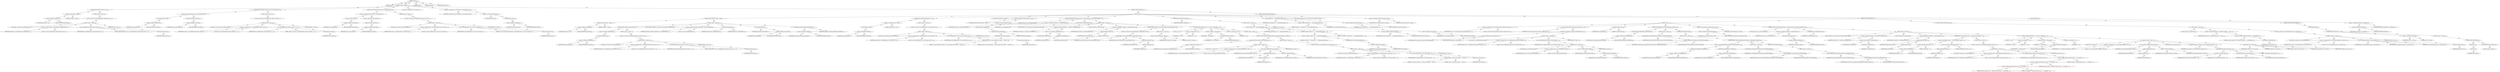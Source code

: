 digraph "execute" {  
"111669149703" [label = <(METHOD,execute)<SUB>225</SUB>> ]
"115964116998" [label = <(PARAM,this)<SUB>225</SUB>> ]
"25769803783" [label = <(BLOCK,&lt;empty&gt;,&lt;empty&gt;)<SUB>225</SUB>> ]
"47244640256" [label = <(CONTROL_STRUCTURE,IF,if (tarFile == null))<SUB>226</SUB>> ]
"30064771100" [label = <(&lt;operator&gt;.equals,tarFile == null)<SUB>226</SUB>> ]
"30064771101" [label = <(&lt;operator&gt;.fieldAccess,this.tarFile)<SUB>226</SUB>> ]
"68719476799" [label = <(IDENTIFIER,this,tarFile == null)> ]
"55834574857" [label = <(FIELD_IDENTIFIER,tarFile,tarFile)<SUB>226</SUB>> ]
"90194313218" [label = <(LITERAL,null,tarFile == null)<SUB>226</SUB>> ]
"25769803784" [label = <(BLOCK,&lt;empty&gt;,&lt;empty&gt;)<SUB>226</SUB>> ]
"30064771102" [label = <(&lt;operator&gt;.throw,throw new BuildException(&quot;tarfile attribute mus...)<SUB>227</SUB>> ]
"25769803785" [label = <(BLOCK,&lt;empty&gt;,&lt;empty&gt;)<SUB>227</SUB>> ]
"94489280513" [label = <(LOCAL,$obj0: org.apache.tools.ant.BuildException)<SUB>227</SUB>> ]
"30064771103" [label = <(&lt;operator&gt;.assignment,$obj0 = new BuildException(&quot;tarfile attribute m...)<SUB>227</SUB>> ]
"68719476800" [label = <(IDENTIFIER,$obj0,$obj0 = new BuildException(&quot;tarfile attribute m...)<SUB>227</SUB>> ]
"30064771104" [label = <(&lt;operator&gt;.alloc,new BuildException(&quot;tarfile attribute must be s...)<SUB>227</SUB>> ]
"30064771105" [label = <(&lt;init&gt;,new BuildException(&quot;tarfile attribute must be s...)<SUB>227</SUB>> ]
"68719476801" [label = <(IDENTIFIER,$obj0,new BuildException(&quot;tarfile attribute must be s...)<SUB>227</SUB>> ]
"90194313219" [label = <(LITERAL,&quot;tarfile attribute must be set!&quot;,new BuildException(&quot;tarfile attribute must be s...)<SUB>227</SUB>> ]
"30064771106" [label = <(getLocation,getLocation())<SUB>228</SUB>> ]
"68719476743" [label = <(IDENTIFIER,this,getLocation())<SUB>228</SUB>> ]
"68719476802" [label = <(IDENTIFIER,$obj0,&lt;empty&gt;)<SUB>227</SUB>> ]
"47244640257" [label = <(CONTROL_STRUCTURE,IF,if (tarFile.exists() &amp;&amp; tarFile.isDirectory()))<SUB>231</SUB>> ]
"30064771107" [label = <(&lt;operator&gt;.logicalAnd,tarFile.exists() &amp;&amp; tarFile.isDirectory())<SUB>231</SUB>> ]
"30064771108" [label = <(exists,this.tarFile.exists())<SUB>231</SUB>> ]
"30064771109" [label = <(&lt;operator&gt;.fieldAccess,this.tarFile)<SUB>231</SUB>> ]
"68719476803" [label = <(IDENTIFIER,this,this.tarFile.exists())> ]
"55834574858" [label = <(FIELD_IDENTIFIER,tarFile,tarFile)<SUB>231</SUB>> ]
"30064771110" [label = <(isDirectory,this.tarFile.isDirectory())<SUB>231</SUB>> ]
"30064771111" [label = <(&lt;operator&gt;.fieldAccess,this.tarFile)<SUB>231</SUB>> ]
"68719476804" [label = <(IDENTIFIER,this,this.tarFile.isDirectory())> ]
"55834574859" [label = <(FIELD_IDENTIFIER,tarFile,tarFile)<SUB>231</SUB>> ]
"25769803786" [label = <(BLOCK,&lt;empty&gt;,&lt;empty&gt;)<SUB>231</SUB>> ]
"30064771112" [label = <(&lt;operator&gt;.throw,throw new BuildException(&quot;tarfile is a director...)<SUB>232</SUB>> ]
"25769803787" [label = <(BLOCK,&lt;empty&gt;,&lt;empty&gt;)<SUB>232</SUB>> ]
"94489280514" [label = <(LOCAL,$obj1: org.apache.tools.ant.BuildException)<SUB>232</SUB>> ]
"30064771113" [label = <(&lt;operator&gt;.assignment,$obj1 = new BuildException(&quot;tarfile is a direct...)<SUB>232</SUB>> ]
"68719476805" [label = <(IDENTIFIER,$obj1,$obj1 = new BuildException(&quot;tarfile is a direct...)<SUB>232</SUB>> ]
"30064771114" [label = <(&lt;operator&gt;.alloc,new BuildException(&quot;tarfile is a directory!&quot;, g...)<SUB>232</SUB>> ]
"30064771115" [label = <(&lt;init&gt;,new BuildException(&quot;tarfile is a directory!&quot;, g...)<SUB>232</SUB>> ]
"68719476806" [label = <(IDENTIFIER,$obj1,new BuildException(&quot;tarfile is a directory!&quot;, g...)<SUB>232</SUB>> ]
"90194313220" [label = <(LITERAL,&quot;tarfile is a directory!&quot;,new BuildException(&quot;tarfile is a directory!&quot;, g...)<SUB>232</SUB>> ]
"30064771116" [label = <(getLocation,getLocation())<SUB>233</SUB>> ]
"68719476744" [label = <(IDENTIFIER,this,getLocation())<SUB>233</SUB>> ]
"68719476807" [label = <(IDENTIFIER,$obj1,&lt;empty&gt;)<SUB>232</SUB>> ]
"47244640258" [label = <(CONTROL_STRUCTURE,IF,if (tarFile.exists() &amp;&amp; !tarFile.canWrite()))<SUB>236</SUB>> ]
"30064771117" [label = <(&lt;operator&gt;.logicalAnd,tarFile.exists() &amp;&amp; !tarFile.canWrite())<SUB>236</SUB>> ]
"30064771118" [label = <(exists,this.tarFile.exists())<SUB>236</SUB>> ]
"30064771119" [label = <(&lt;operator&gt;.fieldAccess,this.tarFile)<SUB>236</SUB>> ]
"68719476808" [label = <(IDENTIFIER,this,this.tarFile.exists())> ]
"55834574860" [label = <(FIELD_IDENTIFIER,tarFile,tarFile)<SUB>236</SUB>> ]
"30064771120" [label = <(&lt;operator&gt;.logicalNot,!tarFile.canWrite())<SUB>236</SUB>> ]
"30064771121" [label = <(canWrite,this.tarFile.canWrite())<SUB>236</SUB>> ]
"30064771122" [label = <(&lt;operator&gt;.fieldAccess,this.tarFile)<SUB>236</SUB>> ]
"68719476809" [label = <(IDENTIFIER,this,this.tarFile.canWrite())> ]
"55834574861" [label = <(FIELD_IDENTIFIER,tarFile,tarFile)<SUB>236</SUB>> ]
"25769803788" [label = <(BLOCK,&lt;empty&gt;,&lt;empty&gt;)<SUB>236</SUB>> ]
"30064771123" [label = <(&lt;operator&gt;.throw,throw new BuildException(&quot;Can not write to the ...)<SUB>237</SUB>> ]
"25769803789" [label = <(BLOCK,&lt;empty&gt;,&lt;empty&gt;)<SUB>237</SUB>> ]
"94489280515" [label = <(LOCAL,$obj2: org.apache.tools.ant.BuildException)<SUB>237</SUB>> ]
"30064771124" [label = <(&lt;operator&gt;.assignment,$obj2 = new BuildException(&quot;Can not write to th...)<SUB>237</SUB>> ]
"68719476810" [label = <(IDENTIFIER,$obj2,$obj2 = new BuildException(&quot;Can not write to th...)<SUB>237</SUB>> ]
"30064771125" [label = <(&lt;operator&gt;.alloc,new BuildException(&quot;Can not write to the specif...)<SUB>237</SUB>> ]
"30064771126" [label = <(&lt;init&gt;,new BuildException(&quot;Can not write to the specif...)<SUB>237</SUB>> ]
"68719476811" [label = <(IDENTIFIER,$obj2,new BuildException(&quot;Can not write to the specif...)<SUB>237</SUB>> ]
"90194313221" [label = <(LITERAL,&quot;Can not write to the specified tarfile!&quot;,new BuildException(&quot;Can not write to the specif...)<SUB>237</SUB>> ]
"30064771127" [label = <(getLocation,getLocation())<SUB>238</SUB>> ]
"68719476745" [label = <(IDENTIFIER,this,getLocation())<SUB>238</SUB>> ]
"68719476812" [label = <(IDENTIFIER,$obj2,&lt;empty&gt;)<SUB>237</SUB>> ]
"94489280516" [label = <(LOCAL,Vector savedFileSets: java.util.Vector)<SUB>241</SUB>> ]
"30064771128" [label = <(&lt;operator&gt;.assignment,Vector savedFileSets = (Vector) filesets.clone())<SUB>241</SUB>> ]
"68719476813" [label = <(IDENTIFIER,savedFileSets,Vector savedFileSets = (Vector) filesets.clone())<SUB>241</SUB>> ]
"30064771129" [label = <(&lt;operator&gt;.cast,(Vector) filesets.clone())<SUB>241</SUB>> ]
"180388626432" [label = <(TYPE_REF,Vector,Vector)<SUB>241</SUB>> ]
"30064771130" [label = <(clone,this.filesets.clone())<SUB>241</SUB>> ]
"30064771131" [label = <(&lt;operator&gt;.fieldAccess,this.filesets)<SUB>241</SUB>> ]
"68719476814" [label = <(IDENTIFIER,this,this.filesets.clone())> ]
"55834574862" [label = <(FIELD_IDENTIFIER,filesets,filesets)<SUB>241</SUB>> ]
"47244640259" [label = <(CONTROL_STRUCTURE,TRY,try)<SUB>242</SUB>> ]
"25769803790" [label = <(BLOCK,try,try)<SUB>242</SUB>> ]
"47244640260" [label = <(CONTROL_STRUCTURE,IF,if (baseDir != null))<SUB>243</SUB>> ]
"30064771132" [label = <(&lt;operator&gt;.notEquals,baseDir != null)<SUB>243</SUB>> ]
"30064771133" [label = <(&lt;operator&gt;.fieldAccess,this.baseDir)<SUB>243</SUB>> ]
"68719476815" [label = <(IDENTIFIER,this,baseDir != null)> ]
"55834574863" [label = <(FIELD_IDENTIFIER,baseDir,baseDir)<SUB>243</SUB>> ]
"90194313222" [label = <(LITERAL,null,baseDir != null)<SUB>243</SUB>> ]
"25769803791" [label = <(BLOCK,&lt;empty&gt;,&lt;empty&gt;)<SUB>243</SUB>> ]
"47244640261" [label = <(CONTROL_STRUCTURE,IF,if (!baseDir.exists()))<SUB>244</SUB>> ]
"30064771134" [label = <(&lt;operator&gt;.logicalNot,!baseDir.exists())<SUB>244</SUB>> ]
"30064771135" [label = <(exists,this.baseDir.exists())<SUB>244</SUB>> ]
"30064771136" [label = <(&lt;operator&gt;.fieldAccess,this.baseDir)<SUB>244</SUB>> ]
"68719476816" [label = <(IDENTIFIER,this,this.baseDir.exists())> ]
"55834574864" [label = <(FIELD_IDENTIFIER,baseDir,baseDir)<SUB>244</SUB>> ]
"25769803792" [label = <(BLOCK,&lt;empty&gt;,&lt;empty&gt;)<SUB>244</SUB>> ]
"30064771137" [label = <(&lt;operator&gt;.throw,throw new BuildException(&quot;basedir does not exis...)<SUB>245</SUB>> ]
"25769803793" [label = <(BLOCK,&lt;empty&gt;,&lt;empty&gt;)<SUB>245</SUB>> ]
"94489280517" [label = <(LOCAL,$obj3: org.apache.tools.ant.BuildException)<SUB>245</SUB>> ]
"30064771138" [label = <(&lt;operator&gt;.assignment,$obj3 = new BuildException(&quot;basedir does not ex...)<SUB>245</SUB>> ]
"68719476817" [label = <(IDENTIFIER,$obj3,$obj3 = new BuildException(&quot;basedir does not ex...)<SUB>245</SUB>> ]
"30064771139" [label = <(&lt;operator&gt;.alloc,new BuildException(&quot;basedir does not exist!&quot;, g...)<SUB>245</SUB>> ]
"30064771140" [label = <(&lt;init&gt;,new BuildException(&quot;basedir does not exist!&quot;, g...)<SUB>245</SUB>> ]
"68719476818" [label = <(IDENTIFIER,$obj3,new BuildException(&quot;basedir does not exist!&quot;, g...)<SUB>245</SUB>> ]
"90194313223" [label = <(LITERAL,&quot;basedir does not exist!&quot;,new BuildException(&quot;basedir does not exist!&quot;, g...)<SUB>245</SUB>> ]
"30064771141" [label = <(getLocation,getLocation())<SUB>246</SUB>> ]
"68719476746" [label = <(IDENTIFIER,this,getLocation())<SUB>246</SUB>> ]
"68719476819" [label = <(IDENTIFIER,$obj3,&lt;empty&gt;)<SUB>245</SUB>> ]
"94489280518" [label = <(LOCAL,TarFileSet mainFileSet: org.apache.tools.ant.taskdefs.Tar$TarFileSet)<SUB>250</SUB>> ]
"30064771142" [label = <(&lt;operator&gt;.assignment,TarFileSet mainFileSet = new TarFileSet(fileset))<SUB>250</SUB>> ]
"68719476820" [label = <(IDENTIFIER,mainFileSet,TarFileSet mainFileSet = new TarFileSet(fileset))<SUB>250</SUB>> ]
"30064771143" [label = <(&lt;operator&gt;.alloc,new TarFileSet(fileset))<SUB>250</SUB>> ]
"30064771144" [label = <(&lt;init&gt;,new TarFileSet(fileset))<SUB>250</SUB>> ]
"68719476821" [label = <(IDENTIFIER,mainFileSet,new TarFileSet(fileset))<SUB>250</SUB>> ]
"68719476822" [label = <(IDENTIFIER,fileset,new TarFileSet(fileset))<SUB>250</SUB>> ]
"30064771145" [label = <(setDir,setDir(baseDir))<SUB>251</SUB>> ]
"68719476823" [label = <(IDENTIFIER,mainFileSet,setDir(baseDir))<SUB>251</SUB>> ]
"30064771146" [label = <(&lt;operator&gt;.fieldAccess,this.baseDir)<SUB>251</SUB>> ]
"68719476824" [label = <(IDENTIFIER,this,setDir(baseDir))> ]
"55834574865" [label = <(FIELD_IDENTIFIER,baseDir,baseDir)<SUB>251</SUB>> ]
"30064771147" [label = <(addElement,this.filesets.addElement(mainFileSet))<SUB>252</SUB>> ]
"30064771148" [label = <(&lt;operator&gt;.fieldAccess,this.filesets)<SUB>252</SUB>> ]
"68719476825" [label = <(IDENTIFIER,this,this.filesets.addElement(mainFileSet))> ]
"55834574866" [label = <(FIELD_IDENTIFIER,filesets,filesets)<SUB>252</SUB>> ]
"68719476826" [label = <(IDENTIFIER,mainFileSet,this.filesets.addElement(mainFileSet))<SUB>252</SUB>> ]
"47244640262" [label = <(CONTROL_STRUCTURE,IF,if (filesets.size() == 0))<SUB>255</SUB>> ]
"30064771149" [label = <(&lt;operator&gt;.equals,filesets.size() == 0)<SUB>255</SUB>> ]
"30064771150" [label = <(size,this.filesets.size())<SUB>255</SUB>> ]
"30064771151" [label = <(&lt;operator&gt;.fieldAccess,this.filesets)<SUB>255</SUB>> ]
"68719476827" [label = <(IDENTIFIER,this,this.filesets.size())> ]
"55834574867" [label = <(FIELD_IDENTIFIER,filesets,filesets)<SUB>255</SUB>> ]
"90194313224" [label = <(LITERAL,0,filesets.size() == 0)<SUB>255</SUB>> ]
"25769803794" [label = <(BLOCK,&lt;empty&gt;,&lt;empty&gt;)<SUB>255</SUB>> ]
"30064771152" [label = <(&lt;operator&gt;.throw,throw new BuildException(&quot;You must supply eithe...)<SUB>256</SUB>> ]
"25769803795" [label = <(BLOCK,&lt;empty&gt;,&lt;empty&gt;)<SUB>256</SUB>> ]
"94489280519" [label = <(LOCAL,$obj4: org.apache.tools.ant.BuildException)<SUB>256</SUB>> ]
"30064771153" [label = <(&lt;operator&gt;.assignment,$obj4 = new BuildException(&quot;You must supply eit...)<SUB>256</SUB>> ]
"68719476828" [label = <(IDENTIFIER,$obj4,$obj4 = new BuildException(&quot;You must supply eit...)<SUB>256</SUB>> ]
"30064771154" [label = <(&lt;operator&gt;.alloc,new BuildException(&quot;You must supply either a ba...)<SUB>256</SUB>> ]
"30064771155" [label = <(&lt;init&gt;,new BuildException(&quot;You must supply either a ba...)<SUB>256</SUB>> ]
"68719476829" [label = <(IDENTIFIER,$obj4,new BuildException(&quot;You must supply either a ba...)<SUB>256</SUB>> ]
"30064771156" [label = <(&lt;operator&gt;.addition,&quot;You must supply either a basedir &quot; + &quot;attribut...)<SUB>256</SUB>> ]
"90194313225" [label = <(LITERAL,&quot;You must supply either a basedir &quot;,&quot;You must supply either a basedir &quot; + &quot;attribut...)<SUB>256</SUB>> ]
"90194313226" [label = <(LITERAL,&quot;attribute or some nested filesets.&quot;,&quot;You must supply either a basedir &quot; + &quot;attribut...)<SUB>257</SUB>> ]
"30064771157" [label = <(getLocation,getLocation())<SUB>258</SUB>> ]
"68719476747" [label = <(IDENTIFIER,this,getLocation())<SUB>258</SUB>> ]
"68719476830" [label = <(IDENTIFIER,$obj4,&lt;empty&gt;)<SUB>256</SUB>> ]
"94489280520" [label = <(LOCAL,boolean upToDate: boolean)<SUB>263</SUB>> ]
"30064771158" [label = <(&lt;operator&gt;.assignment,boolean upToDate = true)<SUB>263</SUB>> ]
"68719476831" [label = <(IDENTIFIER,upToDate,boolean upToDate = true)<SUB>263</SUB>> ]
"90194313227" [label = <(LITERAL,true,boolean upToDate = true)<SUB>263</SUB>> ]
"47244640263" [label = <(CONTROL_STRUCTURE,FOR,for (Enumeration e = filesets.elements(); Some(e.hasMoreElements()); ))<SUB>264</SUB>> ]
"94489280521" [label = <(LOCAL,Enumeration e: java.util.Enumeration)<SUB>264</SUB>> ]
"30064771159" [label = <(&lt;operator&gt;.assignment,Enumeration e = filesets.elements())<SUB>264</SUB>> ]
"68719476832" [label = <(IDENTIFIER,e,Enumeration e = filesets.elements())<SUB>264</SUB>> ]
"30064771160" [label = <(elements,this.filesets.elements())<SUB>264</SUB>> ]
"30064771161" [label = <(&lt;operator&gt;.fieldAccess,this.filesets)<SUB>264</SUB>> ]
"68719476833" [label = <(IDENTIFIER,this,this.filesets.elements())> ]
"55834574868" [label = <(FIELD_IDENTIFIER,filesets,filesets)<SUB>264</SUB>> ]
"30064771162" [label = <(hasMoreElements,e.hasMoreElements())<SUB>264</SUB>> ]
"68719476834" [label = <(IDENTIFIER,e,e.hasMoreElements())<SUB>264</SUB>> ]
"25769803796" [label = <(BLOCK,&lt;empty&gt;,&lt;empty&gt;)<SUB>264</SUB>> ]
"94489280522" [label = <(LOCAL,TarFileSet fs: org.apache.tools.ant.taskdefs.Tar$TarFileSet)<SUB>265</SUB>> ]
"30064771163" [label = <(&lt;operator&gt;.assignment,TarFileSet fs = (TarFileSet) e.nextElement())<SUB>265</SUB>> ]
"68719476835" [label = <(IDENTIFIER,fs,TarFileSet fs = (TarFileSet) e.nextElement())<SUB>265</SUB>> ]
"30064771164" [label = <(&lt;operator&gt;.cast,(TarFileSet) e.nextElement())<SUB>265</SUB>> ]
"180388626433" [label = <(TYPE_REF,TarFileSet,TarFileSet)<SUB>265</SUB>> ]
"30064771165" [label = <(nextElement,e.nextElement())<SUB>265</SUB>> ]
"68719476836" [label = <(IDENTIFIER,e,e.nextElement())<SUB>265</SUB>> ]
"94489280523" [label = <(LOCAL,String[] files: java.lang.String[])<SUB>266</SUB>> ]
"30064771166" [label = <(&lt;operator&gt;.assignment,String[] files = fs.getFiles(getProject()))<SUB>266</SUB>> ]
"68719476837" [label = <(IDENTIFIER,files,String[] files = fs.getFiles(getProject()))<SUB>266</SUB>> ]
"30064771167" [label = <(getFiles,getFiles(getProject()))<SUB>266</SUB>> ]
"68719476838" [label = <(IDENTIFIER,fs,getFiles(getProject()))<SUB>266</SUB>> ]
"30064771168" [label = <(getProject,getProject())<SUB>266</SUB>> ]
"68719476748" [label = <(IDENTIFIER,this,getProject())<SUB>266</SUB>> ]
"47244640264" [label = <(CONTROL_STRUCTURE,IF,if (!archiveIsUpToDate(files, fs.getDir(getProject()))))<SUB>268</SUB>> ]
"30064771169" [label = <(&lt;operator&gt;.logicalNot,!archiveIsUpToDate(files, fs.getDir(getProject())))<SUB>268</SUB>> ]
"30064771170" [label = <(archiveIsUpToDate,archiveIsUpToDate(files, fs.getDir(getProject())))<SUB>268</SUB>> ]
"68719476750" [label = <(IDENTIFIER,this,archiveIsUpToDate(files, fs.getDir(getProject())))<SUB>268</SUB>> ]
"68719476839" [label = <(IDENTIFIER,files,archiveIsUpToDate(files, fs.getDir(getProject())))<SUB>268</SUB>> ]
"30064771171" [label = <(getDir,getDir(getProject()))<SUB>268</SUB>> ]
"68719476840" [label = <(IDENTIFIER,fs,getDir(getProject()))<SUB>268</SUB>> ]
"30064771172" [label = <(getProject,getProject())<SUB>268</SUB>> ]
"68719476749" [label = <(IDENTIFIER,this,getProject())<SUB>268</SUB>> ]
"25769803797" [label = <(BLOCK,&lt;empty&gt;,&lt;empty&gt;)<SUB>268</SUB>> ]
"30064771173" [label = <(&lt;operator&gt;.assignment,upToDate = false)<SUB>269</SUB>> ]
"68719476841" [label = <(IDENTIFIER,upToDate,upToDate = false)<SUB>269</SUB>> ]
"90194313228" [label = <(LITERAL,false,upToDate = false)<SUB>269</SUB>> ]
"47244640265" [label = <(CONTROL_STRUCTURE,FOR,for (int i = 0; Some(i &lt; files.length); ++i))<SUB>272</SUB>> ]
"94489280524" [label = <(LOCAL,int i: int)<SUB>272</SUB>> ]
"30064771174" [label = <(&lt;operator&gt;.assignment,int i = 0)<SUB>272</SUB>> ]
"68719476842" [label = <(IDENTIFIER,i,int i = 0)<SUB>272</SUB>> ]
"90194313229" [label = <(LITERAL,0,int i = 0)<SUB>272</SUB>> ]
"30064771175" [label = <(&lt;operator&gt;.lessThan,i &lt; files.length)<SUB>272</SUB>> ]
"68719476843" [label = <(IDENTIFIER,i,i &lt; files.length)<SUB>272</SUB>> ]
"30064771176" [label = <(&lt;operator&gt;.fieldAccess,files.length)<SUB>272</SUB>> ]
"68719476844" [label = <(IDENTIFIER,files,i &lt; files.length)<SUB>272</SUB>> ]
"55834574869" [label = <(FIELD_IDENTIFIER,length,length)<SUB>272</SUB>> ]
"30064771177" [label = <(&lt;operator&gt;.preIncrement,++i)<SUB>272</SUB>> ]
"68719476845" [label = <(IDENTIFIER,i,++i)<SUB>272</SUB>> ]
"25769803798" [label = <(BLOCK,&lt;empty&gt;,&lt;empty&gt;)<SUB>272</SUB>> ]
"47244640266" [label = <(CONTROL_STRUCTURE,IF,if (this.tarFile.equals(new File(fs.getDir(getProject()), files[i]))))<SUB>273</SUB>> ]
"30064771178" [label = <(equals,this.tarFile.equals(new File(fs.getDir(getProje...)<SUB>273</SUB>> ]
"30064771179" [label = <(&lt;operator&gt;.fieldAccess,this.tarFile)<SUB>273</SUB>> ]
"68719476846" [label = <(IDENTIFIER,this,this.tarFile.equals(new File(fs.getDir(getProje...)> ]
"55834574870" [label = <(FIELD_IDENTIFIER,tarFile,tarFile)<SUB>273</SUB>> ]
"25769803799" [label = <(BLOCK,&lt;empty&gt;,&lt;empty&gt;)<SUB>273</SUB>> ]
"94489280525" [label = <(LOCAL,$obj5: java.io.File)<SUB>273</SUB>> ]
"30064771180" [label = <(&lt;operator&gt;.assignment,$obj5 = new File(fs.getDir(getProject()), files...)<SUB>273</SUB>> ]
"68719476847" [label = <(IDENTIFIER,$obj5,$obj5 = new File(fs.getDir(getProject()), files...)<SUB>273</SUB>> ]
"30064771181" [label = <(&lt;operator&gt;.alloc,new File(fs.getDir(getProject()), files[i]))<SUB>273</SUB>> ]
"30064771182" [label = <(&lt;init&gt;,new File(fs.getDir(getProject()), files[i]))<SUB>273</SUB>> ]
"68719476848" [label = <(IDENTIFIER,$obj5,new File(fs.getDir(getProject()), files[i]))<SUB>273</SUB>> ]
"30064771183" [label = <(getDir,getDir(getProject()))<SUB>273</SUB>> ]
"68719476849" [label = <(IDENTIFIER,fs,getDir(getProject()))<SUB>273</SUB>> ]
"30064771184" [label = <(getProject,getProject())<SUB>273</SUB>> ]
"68719476751" [label = <(IDENTIFIER,this,getProject())<SUB>273</SUB>> ]
"30064771185" [label = <(&lt;operator&gt;.indexAccess,files[i])<SUB>274</SUB>> ]
"68719476850" [label = <(IDENTIFIER,files,new File(fs.getDir(getProject()), files[i]))<SUB>274</SUB>> ]
"68719476851" [label = <(IDENTIFIER,i,new File(fs.getDir(getProject()), files[i]))<SUB>274</SUB>> ]
"68719476852" [label = <(IDENTIFIER,$obj5,&lt;empty&gt;)<SUB>273</SUB>> ]
"25769803800" [label = <(BLOCK,&lt;empty&gt;,&lt;empty&gt;)<SUB>274</SUB>> ]
"30064771186" [label = <(&lt;operator&gt;.throw,throw new BuildException(&quot;A tar file cannot inc...)<SUB>275</SUB>> ]
"25769803801" [label = <(BLOCK,&lt;empty&gt;,&lt;empty&gt;)<SUB>275</SUB>> ]
"94489280526" [label = <(LOCAL,$obj6: org.apache.tools.ant.BuildException)<SUB>275</SUB>> ]
"30064771187" [label = <(&lt;operator&gt;.assignment,$obj6 = new BuildException(&quot;A tar file cannot i...)<SUB>275</SUB>> ]
"68719476853" [label = <(IDENTIFIER,$obj6,$obj6 = new BuildException(&quot;A tar file cannot i...)<SUB>275</SUB>> ]
"30064771188" [label = <(&lt;operator&gt;.alloc,new BuildException(&quot;A tar file cannot include &quot;...)<SUB>275</SUB>> ]
"30064771189" [label = <(&lt;init&gt;,new BuildException(&quot;A tar file cannot include &quot;...)<SUB>275</SUB>> ]
"68719476854" [label = <(IDENTIFIER,$obj6,new BuildException(&quot;A tar file cannot include &quot;...)<SUB>275</SUB>> ]
"30064771190" [label = <(&lt;operator&gt;.addition,&quot;A tar file cannot include &quot; + &quot;itself&quot;)<SUB>275</SUB>> ]
"90194313230" [label = <(LITERAL,&quot;A tar file cannot include &quot;,&quot;A tar file cannot include &quot; + &quot;itself&quot;)<SUB>275</SUB>> ]
"90194313231" [label = <(LITERAL,&quot;itself&quot;,&quot;A tar file cannot include &quot; + &quot;itself&quot;)<SUB>276</SUB>> ]
"30064771191" [label = <(getLocation,getLocation())<SUB>276</SUB>> ]
"68719476752" [label = <(IDENTIFIER,this,getLocation())<SUB>276</SUB>> ]
"68719476855" [label = <(IDENTIFIER,$obj6,&lt;empty&gt;)<SUB>275</SUB>> ]
"47244640267" [label = <(CONTROL_STRUCTURE,IF,if (upToDate))<SUB>281</SUB>> ]
"68719476856" [label = <(IDENTIFIER,upToDate,if (upToDate))<SUB>281</SUB>> ]
"25769803802" [label = <(BLOCK,&lt;empty&gt;,&lt;empty&gt;)<SUB>281</SUB>> ]
"30064771192" [label = <(log,log(&quot;Nothing to do: &quot; + tarFile.getAbsolutePath...)<SUB>282</SUB>> ]
"68719476753" [label = <(IDENTIFIER,this,log(&quot;Nothing to do: &quot; + tarFile.getAbsolutePath...)<SUB>282</SUB>> ]
"30064771193" [label = <(&lt;operator&gt;.addition,&quot;Nothing to do: &quot; + tarFile.getAbsolutePath() +...)<SUB>282</SUB>> ]
"30064771194" [label = <(&lt;operator&gt;.addition,&quot;Nothing to do: &quot; + tarFile.getAbsolutePath())<SUB>282</SUB>> ]
"90194313232" [label = <(LITERAL,&quot;Nothing to do: &quot;,&quot;Nothing to do: &quot; + tarFile.getAbsolutePath())<SUB>282</SUB>> ]
"30064771195" [label = <(getAbsolutePath,this.tarFile.getAbsolutePath())<SUB>282</SUB>> ]
"30064771196" [label = <(&lt;operator&gt;.fieldAccess,this.tarFile)<SUB>282</SUB>> ]
"68719476857" [label = <(IDENTIFIER,this,this.tarFile.getAbsolutePath())> ]
"55834574871" [label = <(FIELD_IDENTIFIER,tarFile,tarFile)<SUB>282</SUB>> ]
"90194313233" [label = <(LITERAL,&quot; is up to date.&quot;,&quot;Nothing to do: &quot; + tarFile.getAbsolutePath() +...)<SUB>283</SUB>> ]
"30064771197" [label = <(&lt;operator&gt;.fieldAccess,Project.MSG_INFO)<SUB>283</SUB>> ]
"68719476858" [label = <(IDENTIFIER,Project,log(&quot;Nothing to do: &quot; + tarFile.getAbsolutePath...)<SUB>283</SUB>> ]
"55834574872" [label = <(FIELD_IDENTIFIER,MSG_INFO,MSG_INFO)<SUB>283</SUB>> ]
"146028888065" [label = <(RETURN,return;,return;)<SUB>284</SUB>> ]
"30064771198" [label = <(log,log(&quot;Building tar: &quot; + tarFile.getAbsolutePath(...)<SUB>287</SUB>> ]
"68719476754" [label = <(IDENTIFIER,this,log(&quot;Building tar: &quot; + tarFile.getAbsolutePath(...)<SUB>287</SUB>> ]
"30064771199" [label = <(&lt;operator&gt;.addition,&quot;Building tar: &quot; + tarFile.getAbsolutePath())<SUB>287</SUB>> ]
"90194313234" [label = <(LITERAL,&quot;Building tar: &quot;,&quot;Building tar: &quot; + tarFile.getAbsolutePath())<SUB>287</SUB>> ]
"30064771200" [label = <(getAbsolutePath,this.tarFile.getAbsolutePath())<SUB>287</SUB>> ]
"30064771201" [label = <(&lt;operator&gt;.fieldAccess,this.tarFile)<SUB>287</SUB>> ]
"68719476859" [label = <(IDENTIFIER,this,this.tarFile.getAbsolutePath())> ]
"55834574873" [label = <(FIELD_IDENTIFIER,tarFile,tarFile)<SUB>287</SUB>> ]
"30064771202" [label = <(&lt;operator&gt;.fieldAccess,Project.MSG_INFO)<SUB>287</SUB>> ]
"68719476860" [label = <(IDENTIFIER,Project,log(&quot;Building tar: &quot; + tarFile.getAbsolutePath(...)<SUB>287</SUB>> ]
"55834574874" [label = <(FIELD_IDENTIFIER,MSG_INFO,MSG_INFO)<SUB>287</SUB>> ]
"94489280527" [label = <(LOCAL,TarOutputStream tOut: org.apache.tools.tar.TarOutputStream)<SUB>289</SUB>> ]
"30064771203" [label = <(&lt;operator&gt;.assignment,TarOutputStream tOut = null)<SUB>289</SUB>> ]
"68719476861" [label = <(IDENTIFIER,tOut,TarOutputStream tOut = null)<SUB>289</SUB>> ]
"90194313235" [label = <(LITERAL,null,TarOutputStream tOut = null)<SUB>289</SUB>> ]
"47244640268" [label = <(CONTROL_STRUCTURE,TRY,try)<SUB>290</SUB>> ]
"25769803803" [label = <(BLOCK,try,try)<SUB>290</SUB>> ]
"30064771204" [label = <(&lt;operator&gt;.assignment,tOut = new TarOutputStream(compression.compress...)<SUB>291</SUB>> ]
"68719476862" [label = <(IDENTIFIER,tOut,tOut = new TarOutputStream(compression.compress...)<SUB>291</SUB>> ]
"30064771205" [label = <(&lt;operator&gt;.alloc,new TarOutputStream(compression.compress(new Bu...)<SUB>291</SUB>> ]
"30064771206" [label = <(&lt;init&gt;,new TarOutputStream(compression.compress(new Bu...)<SUB>291</SUB>> ]
"68719476863" [label = <(IDENTIFIER,tOut,new TarOutputStream(compression.compress(new Bu...)<SUB>291</SUB>> ]
"30064771207" [label = <(compress,this.compression.compress(new BufferedOutputStr...)<SUB>292</SUB>> ]
"30064771208" [label = <(&lt;operator&gt;.fieldAccess,this.compression)<SUB>292</SUB>> ]
"68719476864" [label = <(IDENTIFIER,this,this.compression.compress(new BufferedOutputStr...)> ]
"55834574875" [label = <(FIELD_IDENTIFIER,compression,compression)<SUB>292</SUB>> ]
"25769803804" [label = <(BLOCK,&lt;empty&gt;,&lt;empty&gt;)<SUB>293</SUB>> ]
"94489280528" [label = <(LOCAL,$obj7: java.io.BufferedOutputStream)<SUB>293</SUB>> ]
"30064771209" [label = <(&lt;operator&gt;.assignment,$obj7 = new BufferedOutputStream(new FileOutput...)<SUB>293</SUB>> ]
"68719476865" [label = <(IDENTIFIER,$obj7,$obj7 = new BufferedOutputStream(new FileOutput...)<SUB>293</SUB>> ]
"30064771210" [label = <(&lt;operator&gt;.alloc,new BufferedOutputStream(new FileOutputStream(t...)<SUB>293</SUB>> ]
"30064771211" [label = <(&lt;init&gt;,new BufferedOutputStream(new FileOutputStream(t...)<SUB>293</SUB>> ]
"68719476866" [label = <(IDENTIFIER,$obj7,new BufferedOutputStream(new FileOutputStream(t...)<SUB>293</SUB>> ]
"25769803805" [label = <(BLOCK,&lt;empty&gt;,&lt;empty&gt;)<SUB>294</SUB>> ]
"94489280529" [label = <(LOCAL,$obj8: java.io.FileOutputStream)<SUB>294</SUB>> ]
"30064771212" [label = <(&lt;operator&gt;.assignment,$obj8 = new FileOutputStream(tarFile))<SUB>294</SUB>> ]
"68719476867" [label = <(IDENTIFIER,$obj8,$obj8 = new FileOutputStream(tarFile))<SUB>294</SUB>> ]
"30064771213" [label = <(&lt;operator&gt;.alloc,new FileOutputStream(tarFile))<SUB>294</SUB>> ]
"30064771214" [label = <(&lt;init&gt;,new FileOutputStream(tarFile))<SUB>294</SUB>> ]
"68719476868" [label = <(IDENTIFIER,$obj8,new FileOutputStream(tarFile))<SUB>294</SUB>> ]
"30064771215" [label = <(&lt;operator&gt;.fieldAccess,this.tarFile)<SUB>294</SUB>> ]
"68719476869" [label = <(IDENTIFIER,this,new FileOutputStream(tarFile))> ]
"55834574876" [label = <(FIELD_IDENTIFIER,tarFile,tarFile)<SUB>294</SUB>> ]
"68719476870" [label = <(IDENTIFIER,$obj8,&lt;empty&gt;)<SUB>294</SUB>> ]
"68719476871" [label = <(IDENTIFIER,$obj7,&lt;empty&gt;)<SUB>293</SUB>> ]
"30064771216" [label = <(setDebug,setDebug(true))<SUB>295</SUB>> ]
"68719476872" [label = <(IDENTIFIER,tOut,setDebug(true))<SUB>295</SUB>> ]
"90194313236" [label = <(LITERAL,true,setDebug(true))<SUB>295</SUB>> ]
"47244640269" [label = <(CONTROL_STRUCTURE,IF,if (this.longFileMode.isTruncateMode()))<SUB>296</SUB>> ]
"30064771217" [label = <(isTruncateMode,this.longFileMode.isTruncateMode())<SUB>296</SUB>> ]
"30064771218" [label = <(&lt;operator&gt;.fieldAccess,this.longFileMode)<SUB>296</SUB>> ]
"68719476873" [label = <(IDENTIFIER,this,this.longFileMode.isTruncateMode())> ]
"55834574877" [label = <(FIELD_IDENTIFIER,longFileMode,longFileMode)<SUB>296</SUB>> ]
"25769803806" [label = <(BLOCK,&lt;empty&gt;,&lt;empty&gt;)<SUB>296</SUB>> ]
"30064771219" [label = <(setLongFileMode,setLongFileMode(TarOutputStream.LONGFILE_TRUNCATE))<SUB>297</SUB>> ]
"68719476874" [label = <(IDENTIFIER,tOut,setLongFileMode(TarOutputStream.LONGFILE_TRUNCATE))<SUB>297</SUB>> ]
"30064771220" [label = <(&lt;operator&gt;.fieldAccess,TarOutputStream.LONGFILE_TRUNCATE)<SUB>297</SUB>> ]
"68719476875" [label = <(IDENTIFIER,TarOutputStream,setLongFileMode(TarOutputStream.LONGFILE_TRUNCATE))<SUB>297</SUB>> ]
"55834574878" [label = <(FIELD_IDENTIFIER,LONGFILE_TRUNCATE,LONGFILE_TRUNCATE)<SUB>297</SUB>> ]
"47244640270" [label = <(CONTROL_STRUCTURE,ELSE,else)<SUB>298</SUB>> ]
"25769803807" [label = <(BLOCK,&lt;empty&gt;,&lt;empty&gt;)<SUB>298</SUB>> ]
"47244640271" [label = <(CONTROL_STRUCTURE,IF,if (longFileMode.isFailMode() || longFileMode.isOmitMode()))<SUB>298</SUB>> ]
"30064771221" [label = <(&lt;operator&gt;.logicalOr,longFileMode.isFailMode() || longFileMode.isOmi...)<SUB>298</SUB>> ]
"30064771222" [label = <(isFailMode,this.longFileMode.isFailMode())<SUB>298</SUB>> ]
"30064771223" [label = <(&lt;operator&gt;.fieldAccess,this.longFileMode)<SUB>298</SUB>> ]
"68719476876" [label = <(IDENTIFIER,this,this.longFileMode.isFailMode())> ]
"55834574879" [label = <(FIELD_IDENTIFIER,longFileMode,longFileMode)<SUB>298</SUB>> ]
"30064771224" [label = <(isOmitMode,this.longFileMode.isOmitMode())<SUB>299</SUB>> ]
"30064771225" [label = <(&lt;operator&gt;.fieldAccess,this.longFileMode)<SUB>299</SUB>> ]
"68719476877" [label = <(IDENTIFIER,this,this.longFileMode.isOmitMode())> ]
"55834574880" [label = <(FIELD_IDENTIFIER,longFileMode,longFileMode)<SUB>299</SUB>> ]
"25769803808" [label = <(BLOCK,&lt;empty&gt;,&lt;empty&gt;)<SUB>299</SUB>> ]
"30064771226" [label = <(setLongFileMode,setLongFileMode(TarOutputStream.LONGFILE_ERROR))<SUB>300</SUB>> ]
"68719476878" [label = <(IDENTIFIER,tOut,setLongFileMode(TarOutputStream.LONGFILE_ERROR))<SUB>300</SUB>> ]
"30064771227" [label = <(&lt;operator&gt;.fieldAccess,TarOutputStream.LONGFILE_ERROR)<SUB>300</SUB>> ]
"68719476879" [label = <(IDENTIFIER,TarOutputStream,setLongFileMode(TarOutputStream.LONGFILE_ERROR))<SUB>300</SUB>> ]
"55834574881" [label = <(FIELD_IDENTIFIER,LONGFILE_ERROR,LONGFILE_ERROR)<SUB>300</SUB>> ]
"47244640272" [label = <(CONTROL_STRUCTURE,ELSE,else)<SUB>301</SUB>> ]
"25769803809" [label = <(BLOCK,&lt;empty&gt;,&lt;empty&gt;)<SUB>301</SUB>> ]
"30064771228" [label = <(setLongFileMode,setLongFileMode(TarOutputStream.LONGFILE_GNU))<SUB>303</SUB>> ]
"68719476880" [label = <(IDENTIFIER,tOut,setLongFileMode(TarOutputStream.LONGFILE_GNU))<SUB>303</SUB>> ]
"30064771229" [label = <(&lt;operator&gt;.fieldAccess,TarOutputStream.LONGFILE_GNU)<SUB>303</SUB>> ]
"68719476881" [label = <(IDENTIFIER,TarOutputStream,setLongFileMode(TarOutputStream.LONGFILE_GNU))<SUB>303</SUB>> ]
"55834574882" [label = <(FIELD_IDENTIFIER,LONGFILE_GNU,LONGFILE_GNU)<SUB>303</SUB>> ]
"30064771230" [label = <(&lt;operator&gt;.assignment,this.longWarningGiven = false)<SUB>306</SUB>> ]
"30064771231" [label = <(&lt;operator&gt;.fieldAccess,this.longWarningGiven)<SUB>306</SUB>> ]
"68719476882" [label = <(IDENTIFIER,this,this.longWarningGiven = false)> ]
"55834574883" [label = <(FIELD_IDENTIFIER,longWarningGiven,longWarningGiven)<SUB>306</SUB>> ]
"90194313237" [label = <(LITERAL,false,this.longWarningGiven = false)<SUB>306</SUB>> ]
"47244640273" [label = <(CONTROL_STRUCTURE,FOR,for (Enumeration e = filesets.elements(); Some(e.hasMoreElements()); ))<SUB>307</SUB>> ]
"94489280530" [label = <(LOCAL,Enumeration e: java.util.Enumeration)<SUB>307</SUB>> ]
"30064771232" [label = <(&lt;operator&gt;.assignment,Enumeration e = filesets.elements())<SUB>307</SUB>> ]
"68719476883" [label = <(IDENTIFIER,e,Enumeration e = filesets.elements())<SUB>307</SUB>> ]
"30064771233" [label = <(elements,this.filesets.elements())<SUB>307</SUB>> ]
"30064771234" [label = <(&lt;operator&gt;.fieldAccess,this.filesets)<SUB>307</SUB>> ]
"68719476884" [label = <(IDENTIFIER,this,this.filesets.elements())> ]
"55834574884" [label = <(FIELD_IDENTIFIER,filesets,filesets)<SUB>307</SUB>> ]
"30064771235" [label = <(hasMoreElements,e.hasMoreElements())<SUB>308</SUB>> ]
"68719476885" [label = <(IDENTIFIER,e,e.hasMoreElements())<SUB>308</SUB>> ]
"25769803810" [label = <(BLOCK,&lt;empty&gt;,&lt;empty&gt;)<SUB>308</SUB>> ]
"94489280531" [label = <(LOCAL,TarFileSet fs: org.apache.tools.ant.taskdefs.Tar$TarFileSet)<SUB>309</SUB>> ]
"30064771236" [label = <(&lt;operator&gt;.assignment,TarFileSet fs = (TarFileSet) e.nextElement())<SUB>309</SUB>> ]
"68719476886" [label = <(IDENTIFIER,fs,TarFileSet fs = (TarFileSet) e.nextElement())<SUB>309</SUB>> ]
"30064771237" [label = <(&lt;operator&gt;.cast,(TarFileSet) e.nextElement())<SUB>309</SUB>> ]
"180388626434" [label = <(TYPE_REF,TarFileSet,TarFileSet)<SUB>309</SUB>> ]
"30064771238" [label = <(nextElement,e.nextElement())<SUB>309</SUB>> ]
"68719476887" [label = <(IDENTIFIER,e,e.nextElement())<SUB>309</SUB>> ]
"94489280532" [label = <(LOCAL,String[] files: java.lang.String[])<SUB>310</SUB>> ]
"30064771239" [label = <(&lt;operator&gt;.assignment,String[] files = fs.getFiles(getProject()))<SUB>310</SUB>> ]
"68719476888" [label = <(IDENTIFIER,files,String[] files = fs.getFiles(getProject()))<SUB>310</SUB>> ]
"30064771240" [label = <(getFiles,getFiles(getProject()))<SUB>310</SUB>> ]
"68719476889" [label = <(IDENTIFIER,fs,getFiles(getProject()))<SUB>310</SUB>> ]
"30064771241" [label = <(getProject,getProject())<SUB>310</SUB>> ]
"68719476755" [label = <(IDENTIFIER,this,getProject())<SUB>310</SUB>> ]
"47244640274" [label = <(CONTROL_STRUCTURE,IF,if (files.length &gt; 1 &amp;&amp; fs.getFullpath().length() &gt; 0))<SUB>311</SUB>> ]
"30064771242" [label = <(&lt;operator&gt;.logicalAnd,files.length &gt; 1 &amp;&amp; fs.getFullpath().length() &gt; 0)<SUB>311</SUB>> ]
"30064771243" [label = <(&lt;operator&gt;.greaterThan,files.length &gt; 1)<SUB>311</SUB>> ]
"30064771244" [label = <(&lt;operator&gt;.fieldAccess,files.length)<SUB>311</SUB>> ]
"68719476890" [label = <(IDENTIFIER,files,files.length &gt; 1)<SUB>311</SUB>> ]
"55834574885" [label = <(FIELD_IDENTIFIER,length,length)<SUB>311</SUB>> ]
"90194313238" [label = <(LITERAL,1,files.length &gt; 1)<SUB>311</SUB>> ]
"30064771245" [label = <(&lt;operator&gt;.greaterThan,fs.getFullpath().length() &gt; 0)<SUB>311</SUB>> ]
"30064771246" [label = <(length,fs.getFullpath().length())<SUB>311</SUB>> ]
"30064771247" [label = <(getFullpath,fs.getFullpath())<SUB>311</SUB>> ]
"68719476891" [label = <(IDENTIFIER,fs,fs.getFullpath())<SUB>311</SUB>> ]
"90194313239" [label = <(LITERAL,0,fs.getFullpath().length() &gt; 0)<SUB>311</SUB>> ]
"25769803811" [label = <(BLOCK,&lt;empty&gt;,&lt;empty&gt;)<SUB>311</SUB>> ]
"30064771248" [label = <(&lt;operator&gt;.throw,throw new BuildException(&quot;fullpath attribute ma...)<SUB>312</SUB>> ]
"25769803812" [label = <(BLOCK,&lt;empty&gt;,&lt;empty&gt;)<SUB>312</SUB>> ]
"94489280533" [label = <(LOCAL,$obj9: org.apache.tools.ant.BuildException)<SUB>312</SUB>> ]
"30064771249" [label = <(&lt;operator&gt;.assignment,$obj9 = new BuildException(&quot;fullpath attribute ...)<SUB>312</SUB>> ]
"68719476892" [label = <(IDENTIFIER,$obj9,$obj9 = new BuildException(&quot;fullpath attribute ...)<SUB>312</SUB>> ]
"30064771250" [label = <(&lt;operator&gt;.alloc,new BuildException(&quot;fullpath attribute may only...)<SUB>312</SUB>> ]
"30064771251" [label = <(&lt;init&gt;,new BuildException(&quot;fullpath attribute may only...)<SUB>312</SUB>> ]
"68719476893" [label = <(IDENTIFIER,$obj9,new BuildException(&quot;fullpath attribute may only...)<SUB>312</SUB>> ]
"30064771252" [label = <(&lt;operator&gt;.addition,&quot;fullpath attribute may only &quot; + &quot;be specified ...)<SUB>312</SUB>> ]
"30064771253" [label = <(&lt;operator&gt;.addition,&quot;fullpath attribute may only &quot; + &quot;be specified ...)<SUB>312</SUB>> ]
"30064771254" [label = <(&lt;operator&gt;.addition,&quot;fullpath attribute may only &quot; + &quot;be specified ...)<SUB>312</SUB>> ]
"90194313240" [label = <(LITERAL,&quot;fullpath attribute may only &quot;,&quot;fullpath attribute may only &quot; + &quot;be specified ...)<SUB>312</SUB>> ]
"90194313241" [label = <(LITERAL,&quot;be specified for &quot;,&quot;fullpath attribute may only &quot; + &quot;be specified ...)<SUB>313</SUB>> ]
"90194313242" [label = <(LITERAL,&quot;filesets that specify a &quot;,&quot;fullpath attribute may only &quot; + &quot;be specified ...)<SUB>314</SUB>> ]
"90194313243" [label = <(LITERAL,&quot;single file.&quot;,&quot;fullpath attribute may only &quot; + &quot;be specified ...)<SUB>315</SUB>> ]
"68719476894" [label = <(IDENTIFIER,$obj9,&lt;empty&gt;)<SUB>312</SUB>> ]
"47244640275" [label = <(CONTROL_STRUCTURE,FOR,for (int i = 0; Some(i &lt; files.length); i++))<SUB>317</SUB>> ]
"94489280534" [label = <(LOCAL,int i: int)<SUB>317</SUB>> ]
"30064771255" [label = <(&lt;operator&gt;.assignment,int i = 0)<SUB>317</SUB>> ]
"68719476895" [label = <(IDENTIFIER,i,int i = 0)<SUB>317</SUB>> ]
"90194313244" [label = <(LITERAL,0,int i = 0)<SUB>317</SUB>> ]
"30064771256" [label = <(&lt;operator&gt;.lessThan,i &lt; files.length)<SUB>317</SUB>> ]
"68719476896" [label = <(IDENTIFIER,i,i &lt; files.length)<SUB>317</SUB>> ]
"30064771257" [label = <(&lt;operator&gt;.fieldAccess,files.length)<SUB>317</SUB>> ]
"68719476897" [label = <(IDENTIFIER,files,i &lt; files.length)<SUB>317</SUB>> ]
"55834574886" [label = <(FIELD_IDENTIFIER,length,length)<SUB>317</SUB>> ]
"30064771258" [label = <(&lt;operator&gt;.postIncrement,i++)<SUB>317</SUB>> ]
"68719476898" [label = <(IDENTIFIER,i,i++)<SUB>317</SUB>> ]
"25769803813" [label = <(BLOCK,&lt;empty&gt;,&lt;empty&gt;)<SUB>317</SUB>> ]
"94489280535" [label = <(LOCAL,File f: java.io.File)<SUB>318</SUB>> ]
"30064771259" [label = <(&lt;operator&gt;.assignment,File f = new File(fs.getDir(getProject()), file...)<SUB>318</SUB>> ]
"68719476899" [label = <(IDENTIFIER,f,File f = new File(fs.getDir(getProject()), file...)<SUB>318</SUB>> ]
"30064771260" [label = <(&lt;operator&gt;.alloc,new File(fs.getDir(getProject()), files[i]))<SUB>318</SUB>> ]
"30064771261" [label = <(&lt;init&gt;,new File(fs.getDir(getProject()), files[i]))<SUB>318</SUB>> ]
"68719476900" [label = <(IDENTIFIER,f,new File(fs.getDir(getProject()), files[i]))<SUB>318</SUB>> ]
"30064771262" [label = <(getDir,getDir(getProject()))<SUB>318</SUB>> ]
"68719476901" [label = <(IDENTIFIER,fs,getDir(getProject()))<SUB>318</SUB>> ]
"30064771263" [label = <(getProject,getProject())<SUB>318</SUB>> ]
"68719476756" [label = <(IDENTIFIER,this,getProject())<SUB>318</SUB>> ]
"30064771264" [label = <(&lt;operator&gt;.indexAccess,files[i])<SUB>318</SUB>> ]
"68719476902" [label = <(IDENTIFIER,files,new File(fs.getDir(getProject()), files[i]))<SUB>318</SUB>> ]
"68719476903" [label = <(IDENTIFIER,i,new File(fs.getDir(getProject()), files[i]))<SUB>318</SUB>> ]
"94489280536" [label = <(LOCAL,String name: java.lang.String)<SUB>319</SUB>> ]
"30064771265" [label = <(&lt;operator&gt;.assignment,String name = files[i].replace(File.separatorCh...)<SUB>319</SUB>> ]
"68719476904" [label = <(IDENTIFIER,name,String name = files[i].replace(File.separatorCh...)<SUB>319</SUB>> ]
"30064771266" [label = <(replace,files[i].replace(File.separatorChar, '/'))<SUB>319</SUB>> ]
"30064771267" [label = <(&lt;operator&gt;.indexAccess,files[i])<SUB>319</SUB>> ]
"68719476905" [label = <(IDENTIFIER,files,files[i].replace(File.separatorChar, '/'))<SUB>319</SUB>> ]
"68719476906" [label = <(IDENTIFIER,i,files[i].replace(File.separatorChar, '/'))<SUB>319</SUB>> ]
"30064771268" [label = <(&lt;operator&gt;.fieldAccess,File.separatorChar)<SUB>319</SUB>> ]
"68719476907" [label = <(IDENTIFIER,File,files[i].replace(File.separatorChar, '/'))<SUB>319</SUB>> ]
"55834574887" [label = <(FIELD_IDENTIFIER,separatorChar,separatorChar)<SUB>319</SUB>> ]
"90194313245" [label = <(LITERAL,'/',files[i].replace(File.separatorChar, '/'))<SUB>319</SUB>> ]
"30064771269" [label = <(tarFile,tarFile(f, tOut, name, fs))<SUB>320</SUB>> ]
"68719476757" [label = <(IDENTIFIER,this,tarFile(f, tOut, name, fs))<SUB>320</SUB>> ]
"68719476908" [label = <(IDENTIFIER,f,tarFile(f, tOut, name, fs))<SUB>320</SUB>> ]
"68719476909" [label = <(IDENTIFIER,tOut,tarFile(f, tOut, name, fs))<SUB>320</SUB>> ]
"68719476910" [label = <(IDENTIFIER,name,tarFile(f, tOut, name, fs))<SUB>320</SUB>> ]
"68719476911" [label = <(IDENTIFIER,fs,tarFile(f, tOut, name, fs))<SUB>320</SUB>> ]
"47244640276" [label = <(CONTROL_STRUCTURE,CATCH,catch)<SUB>323</SUB>> ]
"25769803814" [label = <(BLOCK,&lt;empty&gt;,&lt;empty&gt;)<SUB>323</SUB>> ]
"94489280537" [label = <(LOCAL,String msg: java.lang.String)<SUB>324</SUB>> ]
"30064771270" [label = <(&lt;operator&gt;.assignment,String msg = &quot;Problem creating TAR: &quot; + ioe.get...)<SUB>324</SUB>> ]
"68719476912" [label = <(IDENTIFIER,msg,String msg = &quot;Problem creating TAR: &quot; + ioe.get...)<SUB>324</SUB>> ]
"30064771271" [label = <(&lt;operator&gt;.addition,&quot;Problem creating TAR: &quot; + ioe.getMessage())<SUB>324</SUB>> ]
"90194313246" [label = <(LITERAL,&quot;Problem creating TAR: &quot;,&quot;Problem creating TAR: &quot; + ioe.getMessage())<SUB>324</SUB>> ]
"30064771272" [label = <(getMessage,ioe.getMessage())<SUB>324</SUB>> ]
"68719476913" [label = <(IDENTIFIER,ioe,ioe.getMessage())<SUB>324</SUB>> ]
"30064771273" [label = <(&lt;operator&gt;.throw,throw new BuildException(msg, ioe, getLocation());)<SUB>325</SUB>> ]
"25769803815" [label = <(BLOCK,&lt;empty&gt;,&lt;empty&gt;)<SUB>325</SUB>> ]
"94489280538" [label = <(LOCAL,$obj10: org.apache.tools.ant.BuildException)<SUB>325</SUB>> ]
"30064771274" [label = <(&lt;operator&gt;.assignment,$obj10 = new BuildException(msg, ioe, getLocati...)<SUB>325</SUB>> ]
"68719476914" [label = <(IDENTIFIER,$obj10,$obj10 = new BuildException(msg, ioe, getLocati...)<SUB>325</SUB>> ]
"30064771275" [label = <(&lt;operator&gt;.alloc,new BuildException(msg, ioe, getLocation()))<SUB>325</SUB>> ]
"30064771276" [label = <(&lt;init&gt;,new BuildException(msg, ioe, getLocation()))<SUB>325</SUB>> ]
"68719476915" [label = <(IDENTIFIER,$obj10,new BuildException(msg, ioe, getLocation()))<SUB>325</SUB>> ]
"68719476916" [label = <(IDENTIFIER,msg,new BuildException(msg, ioe, getLocation()))<SUB>325</SUB>> ]
"68719476917" [label = <(IDENTIFIER,ioe,new BuildException(msg, ioe, getLocation()))<SUB>325</SUB>> ]
"30064771277" [label = <(getLocation,getLocation())<SUB>325</SUB>> ]
"68719476758" [label = <(IDENTIFIER,this,getLocation())<SUB>325</SUB>> ]
"68719476918" [label = <(IDENTIFIER,$obj10,&lt;empty&gt;)<SUB>325</SUB>> ]
"47244640277" [label = <(CONTROL_STRUCTURE,FINALLY,finally)<SUB>326</SUB>> ]
"25769803816" [label = <(BLOCK,finally,finally)<SUB>326</SUB>> ]
"47244640278" [label = <(CONTROL_STRUCTURE,IF,if (tOut != null))<SUB>327</SUB>> ]
"30064771278" [label = <(&lt;operator&gt;.notEquals,tOut != null)<SUB>327</SUB>> ]
"68719476919" [label = <(IDENTIFIER,tOut,tOut != null)<SUB>327</SUB>> ]
"90194313247" [label = <(LITERAL,null,tOut != null)<SUB>327</SUB>> ]
"25769803817" [label = <(BLOCK,&lt;empty&gt;,&lt;empty&gt;)<SUB>327</SUB>> ]
"47244640279" [label = <(CONTROL_STRUCTURE,TRY,try)<SUB>328</SUB>> ]
"25769803818" [label = <(BLOCK,try,try)<SUB>328</SUB>> ]
"30064771279" [label = <(close,close())<SUB>330</SUB>> ]
"68719476920" [label = <(IDENTIFIER,tOut,close())<SUB>330</SUB>> ]
"47244640280" [label = <(CONTROL_STRUCTURE,CATCH,catch)<SUB>331</SUB>> ]
"25769803819" [label = <(BLOCK,&lt;empty&gt;,&lt;empty&gt;)<SUB>331</SUB>> ]
"47244640281" [label = <(CONTROL_STRUCTURE,FINALLY,finally)<SUB>336</SUB>> ]
"25769803820" [label = <(BLOCK,finally,finally)<SUB>336</SUB>> ]
"30064771280" [label = <(&lt;operator&gt;.assignment,this.filesets = savedFileSets)<SUB>337</SUB>> ]
"30064771281" [label = <(&lt;operator&gt;.fieldAccess,this.filesets)<SUB>337</SUB>> ]
"68719476921" [label = <(IDENTIFIER,this,this.filesets = savedFileSets)> ]
"55834574888" [label = <(FIELD_IDENTIFIER,filesets,filesets)<SUB>337</SUB>> ]
"68719476922" [label = <(IDENTIFIER,savedFileSets,this.filesets = savedFileSets)<SUB>337</SUB>> ]
"133143986203" [label = <(MODIFIER,PUBLIC)> ]
"133143986204" [label = <(MODIFIER,VIRTUAL)> ]
"128849018887" [label = <(METHOD_RETURN,void)<SUB>225</SUB>> ]
  "111669149703" -> "115964116998"  [ label = "AST: "] 
  "111669149703" -> "25769803783"  [ label = "AST: "] 
  "111669149703" -> "133143986203"  [ label = "AST: "] 
  "111669149703" -> "133143986204"  [ label = "AST: "] 
  "111669149703" -> "128849018887"  [ label = "AST: "] 
  "25769803783" -> "47244640256"  [ label = "AST: "] 
  "25769803783" -> "47244640257"  [ label = "AST: "] 
  "25769803783" -> "47244640258"  [ label = "AST: "] 
  "25769803783" -> "94489280516"  [ label = "AST: "] 
  "25769803783" -> "30064771128"  [ label = "AST: "] 
  "25769803783" -> "47244640259"  [ label = "AST: "] 
  "47244640256" -> "30064771100"  [ label = "AST: "] 
  "47244640256" -> "25769803784"  [ label = "AST: "] 
  "30064771100" -> "30064771101"  [ label = "AST: "] 
  "30064771100" -> "90194313218"  [ label = "AST: "] 
  "30064771101" -> "68719476799"  [ label = "AST: "] 
  "30064771101" -> "55834574857"  [ label = "AST: "] 
  "25769803784" -> "30064771102"  [ label = "AST: "] 
  "30064771102" -> "25769803785"  [ label = "AST: "] 
  "25769803785" -> "94489280513"  [ label = "AST: "] 
  "25769803785" -> "30064771103"  [ label = "AST: "] 
  "25769803785" -> "30064771105"  [ label = "AST: "] 
  "25769803785" -> "68719476802"  [ label = "AST: "] 
  "30064771103" -> "68719476800"  [ label = "AST: "] 
  "30064771103" -> "30064771104"  [ label = "AST: "] 
  "30064771105" -> "68719476801"  [ label = "AST: "] 
  "30064771105" -> "90194313219"  [ label = "AST: "] 
  "30064771105" -> "30064771106"  [ label = "AST: "] 
  "30064771106" -> "68719476743"  [ label = "AST: "] 
  "47244640257" -> "30064771107"  [ label = "AST: "] 
  "47244640257" -> "25769803786"  [ label = "AST: "] 
  "30064771107" -> "30064771108"  [ label = "AST: "] 
  "30064771107" -> "30064771110"  [ label = "AST: "] 
  "30064771108" -> "30064771109"  [ label = "AST: "] 
  "30064771109" -> "68719476803"  [ label = "AST: "] 
  "30064771109" -> "55834574858"  [ label = "AST: "] 
  "30064771110" -> "30064771111"  [ label = "AST: "] 
  "30064771111" -> "68719476804"  [ label = "AST: "] 
  "30064771111" -> "55834574859"  [ label = "AST: "] 
  "25769803786" -> "30064771112"  [ label = "AST: "] 
  "30064771112" -> "25769803787"  [ label = "AST: "] 
  "25769803787" -> "94489280514"  [ label = "AST: "] 
  "25769803787" -> "30064771113"  [ label = "AST: "] 
  "25769803787" -> "30064771115"  [ label = "AST: "] 
  "25769803787" -> "68719476807"  [ label = "AST: "] 
  "30064771113" -> "68719476805"  [ label = "AST: "] 
  "30064771113" -> "30064771114"  [ label = "AST: "] 
  "30064771115" -> "68719476806"  [ label = "AST: "] 
  "30064771115" -> "90194313220"  [ label = "AST: "] 
  "30064771115" -> "30064771116"  [ label = "AST: "] 
  "30064771116" -> "68719476744"  [ label = "AST: "] 
  "47244640258" -> "30064771117"  [ label = "AST: "] 
  "47244640258" -> "25769803788"  [ label = "AST: "] 
  "30064771117" -> "30064771118"  [ label = "AST: "] 
  "30064771117" -> "30064771120"  [ label = "AST: "] 
  "30064771118" -> "30064771119"  [ label = "AST: "] 
  "30064771119" -> "68719476808"  [ label = "AST: "] 
  "30064771119" -> "55834574860"  [ label = "AST: "] 
  "30064771120" -> "30064771121"  [ label = "AST: "] 
  "30064771121" -> "30064771122"  [ label = "AST: "] 
  "30064771122" -> "68719476809"  [ label = "AST: "] 
  "30064771122" -> "55834574861"  [ label = "AST: "] 
  "25769803788" -> "30064771123"  [ label = "AST: "] 
  "30064771123" -> "25769803789"  [ label = "AST: "] 
  "25769803789" -> "94489280515"  [ label = "AST: "] 
  "25769803789" -> "30064771124"  [ label = "AST: "] 
  "25769803789" -> "30064771126"  [ label = "AST: "] 
  "25769803789" -> "68719476812"  [ label = "AST: "] 
  "30064771124" -> "68719476810"  [ label = "AST: "] 
  "30064771124" -> "30064771125"  [ label = "AST: "] 
  "30064771126" -> "68719476811"  [ label = "AST: "] 
  "30064771126" -> "90194313221"  [ label = "AST: "] 
  "30064771126" -> "30064771127"  [ label = "AST: "] 
  "30064771127" -> "68719476745"  [ label = "AST: "] 
  "30064771128" -> "68719476813"  [ label = "AST: "] 
  "30064771128" -> "30064771129"  [ label = "AST: "] 
  "30064771129" -> "180388626432"  [ label = "AST: "] 
  "30064771129" -> "30064771130"  [ label = "AST: "] 
  "30064771130" -> "30064771131"  [ label = "AST: "] 
  "30064771131" -> "68719476814"  [ label = "AST: "] 
  "30064771131" -> "55834574862"  [ label = "AST: "] 
  "47244640259" -> "25769803790"  [ label = "AST: "] 
  "47244640259" -> "47244640281"  [ label = "AST: "] 
  "25769803790" -> "47244640260"  [ label = "AST: "] 
  "25769803790" -> "47244640262"  [ label = "AST: "] 
  "25769803790" -> "94489280520"  [ label = "AST: "] 
  "25769803790" -> "30064771158"  [ label = "AST: "] 
  "25769803790" -> "47244640263"  [ label = "AST: "] 
  "25769803790" -> "47244640267"  [ label = "AST: "] 
  "25769803790" -> "30064771198"  [ label = "AST: "] 
  "25769803790" -> "94489280527"  [ label = "AST: "] 
  "25769803790" -> "30064771203"  [ label = "AST: "] 
  "25769803790" -> "47244640268"  [ label = "AST: "] 
  "47244640260" -> "30064771132"  [ label = "AST: "] 
  "47244640260" -> "25769803791"  [ label = "AST: "] 
  "30064771132" -> "30064771133"  [ label = "AST: "] 
  "30064771132" -> "90194313222"  [ label = "AST: "] 
  "30064771133" -> "68719476815"  [ label = "AST: "] 
  "30064771133" -> "55834574863"  [ label = "AST: "] 
  "25769803791" -> "47244640261"  [ label = "AST: "] 
  "25769803791" -> "94489280518"  [ label = "AST: "] 
  "25769803791" -> "30064771142"  [ label = "AST: "] 
  "25769803791" -> "30064771144"  [ label = "AST: "] 
  "25769803791" -> "30064771145"  [ label = "AST: "] 
  "25769803791" -> "30064771147"  [ label = "AST: "] 
  "47244640261" -> "30064771134"  [ label = "AST: "] 
  "47244640261" -> "25769803792"  [ label = "AST: "] 
  "30064771134" -> "30064771135"  [ label = "AST: "] 
  "30064771135" -> "30064771136"  [ label = "AST: "] 
  "30064771136" -> "68719476816"  [ label = "AST: "] 
  "30064771136" -> "55834574864"  [ label = "AST: "] 
  "25769803792" -> "30064771137"  [ label = "AST: "] 
  "30064771137" -> "25769803793"  [ label = "AST: "] 
  "25769803793" -> "94489280517"  [ label = "AST: "] 
  "25769803793" -> "30064771138"  [ label = "AST: "] 
  "25769803793" -> "30064771140"  [ label = "AST: "] 
  "25769803793" -> "68719476819"  [ label = "AST: "] 
  "30064771138" -> "68719476817"  [ label = "AST: "] 
  "30064771138" -> "30064771139"  [ label = "AST: "] 
  "30064771140" -> "68719476818"  [ label = "AST: "] 
  "30064771140" -> "90194313223"  [ label = "AST: "] 
  "30064771140" -> "30064771141"  [ label = "AST: "] 
  "30064771141" -> "68719476746"  [ label = "AST: "] 
  "30064771142" -> "68719476820"  [ label = "AST: "] 
  "30064771142" -> "30064771143"  [ label = "AST: "] 
  "30064771144" -> "68719476821"  [ label = "AST: "] 
  "30064771144" -> "68719476822"  [ label = "AST: "] 
  "30064771145" -> "68719476823"  [ label = "AST: "] 
  "30064771145" -> "30064771146"  [ label = "AST: "] 
  "30064771146" -> "68719476824"  [ label = "AST: "] 
  "30064771146" -> "55834574865"  [ label = "AST: "] 
  "30064771147" -> "30064771148"  [ label = "AST: "] 
  "30064771147" -> "68719476826"  [ label = "AST: "] 
  "30064771148" -> "68719476825"  [ label = "AST: "] 
  "30064771148" -> "55834574866"  [ label = "AST: "] 
  "47244640262" -> "30064771149"  [ label = "AST: "] 
  "47244640262" -> "25769803794"  [ label = "AST: "] 
  "30064771149" -> "30064771150"  [ label = "AST: "] 
  "30064771149" -> "90194313224"  [ label = "AST: "] 
  "30064771150" -> "30064771151"  [ label = "AST: "] 
  "30064771151" -> "68719476827"  [ label = "AST: "] 
  "30064771151" -> "55834574867"  [ label = "AST: "] 
  "25769803794" -> "30064771152"  [ label = "AST: "] 
  "30064771152" -> "25769803795"  [ label = "AST: "] 
  "25769803795" -> "94489280519"  [ label = "AST: "] 
  "25769803795" -> "30064771153"  [ label = "AST: "] 
  "25769803795" -> "30064771155"  [ label = "AST: "] 
  "25769803795" -> "68719476830"  [ label = "AST: "] 
  "30064771153" -> "68719476828"  [ label = "AST: "] 
  "30064771153" -> "30064771154"  [ label = "AST: "] 
  "30064771155" -> "68719476829"  [ label = "AST: "] 
  "30064771155" -> "30064771156"  [ label = "AST: "] 
  "30064771155" -> "30064771157"  [ label = "AST: "] 
  "30064771156" -> "90194313225"  [ label = "AST: "] 
  "30064771156" -> "90194313226"  [ label = "AST: "] 
  "30064771157" -> "68719476747"  [ label = "AST: "] 
  "30064771158" -> "68719476831"  [ label = "AST: "] 
  "30064771158" -> "90194313227"  [ label = "AST: "] 
  "47244640263" -> "94489280521"  [ label = "AST: "] 
  "47244640263" -> "30064771159"  [ label = "AST: "] 
  "47244640263" -> "30064771162"  [ label = "AST: "] 
  "47244640263" -> "25769803796"  [ label = "AST: "] 
  "30064771159" -> "68719476832"  [ label = "AST: "] 
  "30064771159" -> "30064771160"  [ label = "AST: "] 
  "30064771160" -> "30064771161"  [ label = "AST: "] 
  "30064771161" -> "68719476833"  [ label = "AST: "] 
  "30064771161" -> "55834574868"  [ label = "AST: "] 
  "30064771162" -> "68719476834"  [ label = "AST: "] 
  "25769803796" -> "94489280522"  [ label = "AST: "] 
  "25769803796" -> "30064771163"  [ label = "AST: "] 
  "25769803796" -> "94489280523"  [ label = "AST: "] 
  "25769803796" -> "30064771166"  [ label = "AST: "] 
  "25769803796" -> "47244640264"  [ label = "AST: "] 
  "25769803796" -> "47244640265"  [ label = "AST: "] 
  "30064771163" -> "68719476835"  [ label = "AST: "] 
  "30064771163" -> "30064771164"  [ label = "AST: "] 
  "30064771164" -> "180388626433"  [ label = "AST: "] 
  "30064771164" -> "30064771165"  [ label = "AST: "] 
  "30064771165" -> "68719476836"  [ label = "AST: "] 
  "30064771166" -> "68719476837"  [ label = "AST: "] 
  "30064771166" -> "30064771167"  [ label = "AST: "] 
  "30064771167" -> "68719476838"  [ label = "AST: "] 
  "30064771167" -> "30064771168"  [ label = "AST: "] 
  "30064771168" -> "68719476748"  [ label = "AST: "] 
  "47244640264" -> "30064771169"  [ label = "AST: "] 
  "47244640264" -> "25769803797"  [ label = "AST: "] 
  "30064771169" -> "30064771170"  [ label = "AST: "] 
  "30064771170" -> "68719476750"  [ label = "AST: "] 
  "30064771170" -> "68719476839"  [ label = "AST: "] 
  "30064771170" -> "30064771171"  [ label = "AST: "] 
  "30064771171" -> "68719476840"  [ label = "AST: "] 
  "30064771171" -> "30064771172"  [ label = "AST: "] 
  "30064771172" -> "68719476749"  [ label = "AST: "] 
  "25769803797" -> "30064771173"  [ label = "AST: "] 
  "30064771173" -> "68719476841"  [ label = "AST: "] 
  "30064771173" -> "90194313228"  [ label = "AST: "] 
  "47244640265" -> "94489280524"  [ label = "AST: "] 
  "47244640265" -> "30064771174"  [ label = "AST: "] 
  "47244640265" -> "30064771175"  [ label = "AST: "] 
  "47244640265" -> "30064771177"  [ label = "AST: "] 
  "47244640265" -> "25769803798"  [ label = "AST: "] 
  "30064771174" -> "68719476842"  [ label = "AST: "] 
  "30064771174" -> "90194313229"  [ label = "AST: "] 
  "30064771175" -> "68719476843"  [ label = "AST: "] 
  "30064771175" -> "30064771176"  [ label = "AST: "] 
  "30064771176" -> "68719476844"  [ label = "AST: "] 
  "30064771176" -> "55834574869"  [ label = "AST: "] 
  "30064771177" -> "68719476845"  [ label = "AST: "] 
  "25769803798" -> "47244640266"  [ label = "AST: "] 
  "47244640266" -> "30064771178"  [ label = "AST: "] 
  "47244640266" -> "25769803800"  [ label = "AST: "] 
  "30064771178" -> "30064771179"  [ label = "AST: "] 
  "30064771178" -> "25769803799"  [ label = "AST: "] 
  "30064771179" -> "68719476846"  [ label = "AST: "] 
  "30064771179" -> "55834574870"  [ label = "AST: "] 
  "25769803799" -> "94489280525"  [ label = "AST: "] 
  "25769803799" -> "30064771180"  [ label = "AST: "] 
  "25769803799" -> "30064771182"  [ label = "AST: "] 
  "25769803799" -> "68719476852"  [ label = "AST: "] 
  "30064771180" -> "68719476847"  [ label = "AST: "] 
  "30064771180" -> "30064771181"  [ label = "AST: "] 
  "30064771182" -> "68719476848"  [ label = "AST: "] 
  "30064771182" -> "30064771183"  [ label = "AST: "] 
  "30064771182" -> "30064771185"  [ label = "AST: "] 
  "30064771183" -> "68719476849"  [ label = "AST: "] 
  "30064771183" -> "30064771184"  [ label = "AST: "] 
  "30064771184" -> "68719476751"  [ label = "AST: "] 
  "30064771185" -> "68719476850"  [ label = "AST: "] 
  "30064771185" -> "68719476851"  [ label = "AST: "] 
  "25769803800" -> "30064771186"  [ label = "AST: "] 
  "30064771186" -> "25769803801"  [ label = "AST: "] 
  "25769803801" -> "94489280526"  [ label = "AST: "] 
  "25769803801" -> "30064771187"  [ label = "AST: "] 
  "25769803801" -> "30064771189"  [ label = "AST: "] 
  "25769803801" -> "68719476855"  [ label = "AST: "] 
  "30064771187" -> "68719476853"  [ label = "AST: "] 
  "30064771187" -> "30064771188"  [ label = "AST: "] 
  "30064771189" -> "68719476854"  [ label = "AST: "] 
  "30064771189" -> "30064771190"  [ label = "AST: "] 
  "30064771189" -> "30064771191"  [ label = "AST: "] 
  "30064771190" -> "90194313230"  [ label = "AST: "] 
  "30064771190" -> "90194313231"  [ label = "AST: "] 
  "30064771191" -> "68719476752"  [ label = "AST: "] 
  "47244640267" -> "68719476856"  [ label = "AST: "] 
  "47244640267" -> "25769803802"  [ label = "AST: "] 
  "25769803802" -> "30064771192"  [ label = "AST: "] 
  "25769803802" -> "146028888065"  [ label = "AST: "] 
  "30064771192" -> "68719476753"  [ label = "AST: "] 
  "30064771192" -> "30064771193"  [ label = "AST: "] 
  "30064771192" -> "30064771197"  [ label = "AST: "] 
  "30064771193" -> "30064771194"  [ label = "AST: "] 
  "30064771193" -> "90194313233"  [ label = "AST: "] 
  "30064771194" -> "90194313232"  [ label = "AST: "] 
  "30064771194" -> "30064771195"  [ label = "AST: "] 
  "30064771195" -> "30064771196"  [ label = "AST: "] 
  "30064771196" -> "68719476857"  [ label = "AST: "] 
  "30064771196" -> "55834574871"  [ label = "AST: "] 
  "30064771197" -> "68719476858"  [ label = "AST: "] 
  "30064771197" -> "55834574872"  [ label = "AST: "] 
  "30064771198" -> "68719476754"  [ label = "AST: "] 
  "30064771198" -> "30064771199"  [ label = "AST: "] 
  "30064771198" -> "30064771202"  [ label = "AST: "] 
  "30064771199" -> "90194313234"  [ label = "AST: "] 
  "30064771199" -> "30064771200"  [ label = "AST: "] 
  "30064771200" -> "30064771201"  [ label = "AST: "] 
  "30064771201" -> "68719476859"  [ label = "AST: "] 
  "30064771201" -> "55834574873"  [ label = "AST: "] 
  "30064771202" -> "68719476860"  [ label = "AST: "] 
  "30064771202" -> "55834574874"  [ label = "AST: "] 
  "30064771203" -> "68719476861"  [ label = "AST: "] 
  "30064771203" -> "90194313235"  [ label = "AST: "] 
  "47244640268" -> "25769803803"  [ label = "AST: "] 
  "47244640268" -> "47244640276"  [ label = "AST: "] 
  "47244640268" -> "47244640277"  [ label = "AST: "] 
  "25769803803" -> "30064771204"  [ label = "AST: "] 
  "25769803803" -> "30064771206"  [ label = "AST: "] 
  "25769803803" -> "30064771216"  [ label = "AST: "] 
  "25769803803" -> "47244640269"  [ label = "AST: "] 
  "25769803803" -> "30064771230"  [ label = "AST: "] 
  "25769803803" -> "47244640273"  [ label = "AST: "] 
  "30064771204" -> "68719476862"  [ label = "AST: "] 
  "30064771204" -> "30064771205"  [ label = "AST: "] 
  "30064771206" -> "68719476863"  [ label = "AST: "] 
  "30064771206" -> "30064771207"  [ label = "AST: "] 
  "30064771207" -> "30064771208"  [ label = "AST: "] 
  "30064771207" -> "25769803804"  [ label = "AST: "] 
  "30064771208" -> "68719476864"  [ label = "AST: "] 
  "30064771208" -> "55834574875"  [ label = "AST: "] 
  "25769803804" -> "94489280528"  [ label = "AST: "] 
  "25769803804" -> "30064771209"  [ label = "AST: "] 
  "25769803804" -> "30064771211"  [ label = "AST: "] 
  "25769803804" -> "68719476871"  [ label = "AST: "] 
  "30064771209" -> "68719476865"  [ label = "AST: "] 
  "30064771209" -> "30064771210"  [ label = "AST: "] 
  "30064771211" -> "68719476866"  [ label = "AST: "] 
  "30064771211" -> "25769803805"  [ label = "AST: "] 
  "25769803805" -> "94489280529"  [ label = "AST: "] 
  "25769803805" -> "30064771212"  [ label = "AST: "] 
  "25769803805" -> "30064771214"  [ label = "AST: "] 
  "25769803805" -> "68719476870"  [ label = "AST: "] 
  "30064771212" -> "68719476867"  [ label = "AST: "] 
  "30064771212" -> "30064771213"  [ label = "AST: "] 
  "30064771214" -> "68719476868"  [ label = "AST: "] 
  "30064771214" -> "30064771215"  [ label = "AST: "] 
  "30064771215" -> "68719476869"  [ label = "AST: "] 
  "30064771215" -> "55834574876"  [ label = "AST: "] 
  "30064771216" -> "68719476872"  [ label = "AST: "] 
  "30064771216" -> "90194313236"  [ label = "AST: "] 
  "47244640269" -> "30064771217"  [ label = "AST: "] 
  "47244640269" -> "25769803806"  [ label = "AST: "] 
  "47244640269" -> "47244640270"  [ label = "AST: "] 
  "30064771217" -> "30064771218"  [ label = "AST: "] 
  "30064771218" -> "68719476873"  [ label = "AST: "] 
  "30064771218" -> "55834574877"  [ label = "AST: "] 
  "25769803806" -> "30064771219"  [ label = "AST: "] 
  "30064771219" -> "68719476874"  [ label = "AST: "] 
  "30064771219" -> "30064771220"  [ label = "AST: "] 
  "30064771220" -> "68719476875"  [ label = "AST: "] 
  "30064771220" -> "55834574878"  [ label = "AST: "] 
  "47244640270" -> "25769803807"  [ label = "AST: "] 
  "25769803807" -> "47244640271"  [ label = "AST: "] 
  "47244640271" -> "30064771221"  [ label = "AST: "] 
  "47244640271" -> "25769803808"  [ label = "AST: "] 
  "47244640271" -> "47244640272"  [ label = "AST: "] 
  "30064771221" -> "30064771222"  [ label = "AST: "] 
  "30064771221" -> "30064771224"  [ label = "AST: "] 
  "30064771222" -> "30064771223"  [ label = "AST: "] 
  "30064771223" -> "68719476876"  [ label = "AST: "] 
  "30064771223" -> "55834574879"  [ label = "AST: "] 
  "30064771224" -> "30064771225"  [ label = "AST: "] 
  "30064771225" -> "68719476877"  [ label = "AST: "] 
  "30064771225" -> "55834574880"  [ label = "AST: "] 
  "25769803808" -> "30064771226"  [ label = "AST: "] 
  "30064771226" -> "68719476878"  [ label = "AST: "] 
  "30064771226" -> "30064771227"  [ label = "AST: "] 
  "30064771227" -> "68719476879"  [ label = "AST: "] 
  "30064771227" -> "55834574881"  [ label = "AST: "] 
  "47244640272" -> "25769803809"  [ label = "AST: "] 
  "25769803809" -> "30064771228"  [ label = "AST: "] 
  "30064771228" -> "68719476880"  [ label = "AST: "] 
  "30064771228" -> "30064771229"  [ label = "AST: "] 
  "30064771229" -> "68719476881"  [ label = "AST: "] 
  "30064771229" -> "55834574882"  [ label = "AST: "] 
  "30064771230" -> "30064771231"  [ label = "AST: "] 
  "30064771230" -> "90194313237"  [ label = "AST: "] 
  "30064771231" -> "68719476882"  [ label = "AST: "] 
  "30064771231" -> "55834574883"  [ label = "AST: "] 
  "47244640273" -> "94489280530"  [ label = "AST: "] 
  "47244640273" -> "30064771232"  [ label = "AST: "] 
  "47244640273" -> "30064771235"  [ label = "AST: "] 
  "47244640273" -> "25769803810"  [ label = "AST: "] 
  "30064771232" -> "68719476883"  [ label = "AST: "] 
  "30064771232" -> "30064771233"  [ label = "AST: "] 
  "30064771233" -> "30064771234"  [ label = "AST: "] 
  "30064771234" -> "68719476884"  [ label = "AST: "] 
  "30064771234" -> "55834574884"  [ label = "AST: "] 
  "30064771235" -> "68719476885"  [ label = "AST: "] 
  "25769803810" -> "94489280531"  [ label = "AST: "] 
  "25769803810" -> "30064771236"  [ label = "AST: "] 
  "25769803810" -> "94489280532"  [ label = "AST: "] 
  "25769803810" -> "30064771239"  [ label = "AST: "] 
  "25769803810" -> "47244640274"  [ label = "AST: "] 
  "25769803810" -> "47244640275"  [ label = "AST: "] 
  "30064771236" -> "68719476886"  [ label = "AST: "] 
  "30064771236" -> "30064771237"  [ label = "AST: "] 
  "30064771237" -> "180388626434"  [ label = "AST: "] 
  "30064771237" -> "30064771238"  [ label = "AST: "] 
  "30064771238" -> "68719476887"  [ label = "AST: "] 
  "30064771239" -> "68719476888"  [ label = "AST: "] 
  "30064771239" -> "30064771240"  [ label = "AST: "] 
  "30064771240" -> "68719476889"  [ label = "AST: "] 
  "30064771240" -> "30064771241"  [ label = "AST: "] 
  "30064771241" -> "68719476755"  [ label = "AST: "] 
  "47244640274" -> "30064771242"  [ label = "AST: "] 
  "47244640274" -> "25769803811"  [ label = "AST: "] 
  "30064771242" -> "30064771243"  [ label = "AST: "] 
  "30064771242" -> "30064771245"  [ label = "AST: "] 
  "30064771243" -> "30064771244"  [ label = "AST: "] 
  "30064771243" -> "90194313238"  [ label = "AST: "] 
  "30064771244" -> "68719476890"  [ label = "AST: "] 
  "30064771244" -> "55834574885"  [ label = "AST: "] 
  "30064771245" -> "30064771246"  [ label = "AST: "] 
  "30064771245" -> "90194313239"  [ label = "AST: "] 
  "30064771246" -> "30064771247"  [ label = "AST: "] 
  "30064771247" -> "68719476891"  [ label = "AST: "] 
  "25769803811" -> "30064771248"  [ label = "AST: "] 
  "30064771248" -> "25769803812"  [ label = "AST: "] 
  "25769803812" -> "94489280533"  [ label = "AST: "] 
  "25769803812" -> "30064771249"  [ label = "AST: "] 
  "25769803812" -> "30064771251"  [ label = "AST: "] 
  "25769803812" -> "68719476894"  [ label = "AST: "] 
  "30064771249" -> "68719476892"  [ label = "AST: "] 
  "30064771249" -> "30064771250"  [ label = "AST: "] 
  "30064771251" -> "68719476893"  [ label = "AST: "] 
  "30064771251" -> "30064771252"  [ label = "AST: "] 
  "30064771252" -> "30064771253"  [ label = "AST: "] 
  "30064771252" -> "90194313243"  [ label = "AST: "] 
  "30064771253" -> "30064771254"  [ label = "AST: "] 
  "30064771253" -> "90194313242"  [ label = "AST: "] 
  "30064771254" -> "90194313240"  [ label = "AST: "] 
  "30064771254" -> "90194313241"  [ label = "AST: "] 
  "47244640275" -> "94489280534"  [ label = "AST: "] 
  "47244640275" -> "30064771255"  [ label = "AST: "] 
  "47244640275" -> "30064771256"  [ label = "AST: "] 
  "47244640275" -> "30064771258"  [ label = "AST: "] 
  "47244640275" -> "25769803813"  [ label = "AST: "] 
  "30064771255" -> "68719476895"  [ label = "AST: "] 
  "30064771255" -> "90194313244"  [ label = "AST: "] 
  "30064771256" -> "68719476896"  [ label = "AST: "] 
  "30064771256" -> "30064771257"  [ label = "AST: "] 
  "30064771257" -> "68719476897"  [ label = "AST: "] 
  "30064771257" -> "55834574886"  [ label = "AST: "] 
  "30064771258" -> "68719476898"  [ label = "AST: "] 
  "25769803813" -> "94489280535"  [ label = "AST: "] 
  "25769803813" -> "30064771259"  [ label = "AST: "] 
  "25769803813" -> "30064771261"  [ label = "AST: "] 
  "25769803813" -> "94489280536"  [ label = "AST: "] 
  "25769803813" -> "30064771265"  [ label = "AST: "] 
  "25769803813" -> "30064771269"  [ label = "AST: "] 
  "30064771259" -> "68719476899"  [ label = "AST: "] 
  "30064771259" -> "30064771260"  [ label = "AST: "] 
  "30064771261" -> "68719476900"  [ label = "AST: "] 
  "30064771261" -> "30064771262"  [ label = "AST: "] 
  "30064771261" -> "30064771264"  [ label = "AST: "] 
  "30064771262" -> "68719476901"  [ label = "AST: "] 
  "30064771262" -> "30064771263"  [ label = "AST: "] 
  "30064771263" -> "68719476756"  [ label = "AST: "] 
  "30064771264" -> "68719476902"  [ label = "AST: "] 
  "30064771264" -> "68719476903"  [ label = "AST: "] 
  "30064771265" -> "68719476904"  [ label = "AST: "] 
  "30064771265" -> "30064771266"  [ label = "AST: "] 
  "30064771266" -> "30064771267"  [ label = "AST: "] 
  "30064771266" -> "30064771268"  [ label = "AST: "] 
  "30064771266" -> "90194313245"  [ label = "AST: "] 
  "30064771267" -> "68719476905"  [ label = "AST: "] 
  "30064771267" -> "68719476906"  [ label = "AST: "] 
  "30064771268" -> "68719476907"  [ label = "AST: "] 
  "30064771268" -> "55834574887"  [ label = "AST: "] 
  "30064771269" -> "68719476757"  [ label = "AST: "] 
  "30064771269" -> "68719476908"  [ label = "AST: "] 
  "30064771269" -> "68719476909"  [ label = "AST: "] 
  "30064771269" -> "68719476910"  [ label = "AST: "] 
  "30064771269" -> "68719476911"  [ label = "AST: "] 
  "47244640276" -> "25769803814"  [ label = "AST: "] 
  "25769803814" -> "94489280537"  [ label = "AST: "] 
  "25769803814" -> "30064771270"  [ label = "AST: "] 
  "25769803814" -> "30064771273"  [ label = "AST: "] 
  "30064771270" -> "68719476912"  [ label = "AST: "] 
  "30064771270" -> "30064771271"  [ label = "AST: "] 
  "30064771271" -> "90194313246"  [ label = "AST: "] 
  "30064771271" -> "30064771272"  [ label = "AST: "] 
  "30064771272" -> "68719476913"  [ label = "AST: "] 
  "30064771273" -> "25769803815"  [ label = "AST: "] 
  "25769803815" -> "94489280538"  [ label = "AST: "] 
  "25769803815" -> "30064771274"  [ label = "AST: "] 
  "25769803815" -> "30064771276"  [ label = "AST: "] 
  "25769803815" -> "68719476918"  [ label = "AST: "] 
  "30064771274" -> "68719476914"  [ label = "AST: "] 
  "30064771274" -> "30064771275"  [ label = "AST: "] 
  "30064771276" -> "68719476915"  [ label = "AST: "] 
  "30064771276" -> "68719476916"  [ label = "AST: "] 
  "30064771276" -> "68719476917"  [ label = "AST: "] 
  "30064771276" -> "30064771277"  [ label = "AST: "] 
  "30064771277" -> "68719476758"  [ label = "AST: "] 
  "47244640277" -> "25769803816"  [ label = "AST: "] 
  "25769803816" -> "47244640278"  [ label = "AST: "] 
  "47244640278" -> "30064771278"  [ label = "AST: "] 
  "47244640278" -> "25769803817"  [ label = "AST: "] 
  "30064771278" -> "68719476919"  [ label = "AST: "] 
  "30064771278" -> "90194313247"  [ label = "AST: "] 
  "25769803817" -> "47244640279"  [ label = "AST: "] 
  "47244640279" -> "25769803818"  [ label = "AST: "] 
  "47244640279" -> "47244640280"  [ label = "AST: "] 
  "25769803818" -> "30064771279"  [ label = "AST: "] 
  "30064771279" -> "68719476920"  [ label = "AST: "] 
  "47244640280" -> "25769803819"  [ label = "AST: "] 
  "47244640281" -> "25769803820"  [ label = "AST: "] 
  "25769803820" -> "30064771280"  [ label = "AST: "] 
  "30064771280" -> "30064771281"  [ label = "AST: "] 
  "30064771280" -> "68719476922"  [ label = "AST: "] 
  "30064771281" -> "68719476921"  [ label = "AST: "] 
  "30064771281" -> "55834574888"  [ label = "AST: "] 
  "111669149703" -> "115964116998"  [ label = "DDG: "] 
}
